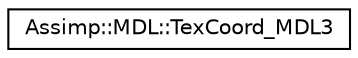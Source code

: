 digraph "Graphical Class Hierarchy"
{
  edge [fontname="Helvetica",fontsize="10",labelfontname="Helvetica",labelfontsize="10"];
  node [fontname="Helvetica",fontsize="10",shape=record];
  rankdir="LR";
  Node1 [label="Assimp::MDL::TexCoord_MDL3",height=0.2,width=0.4,color="black", fillcolor="white", style="filled",URL="$struct_assimp_1_1_m_d_l_1_1_tex_coord___m_d_l3.html",tooltip="Data structure for an UV coordinate in the 3DGS MDL3 format. "];
}
